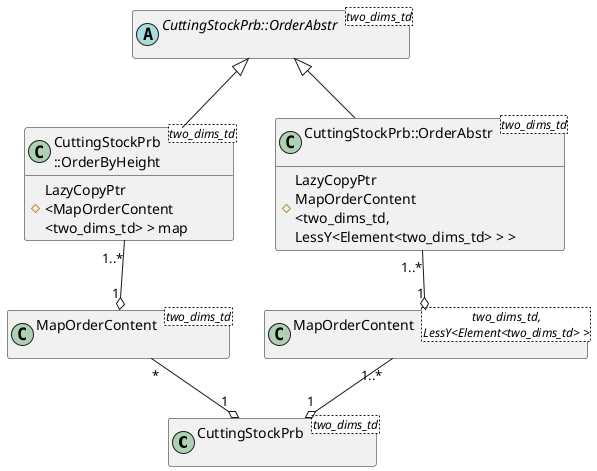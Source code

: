 {
  "sha1": "3zf2bbacuo0ieg8jpjhblopg1h1dxeo",
  "insertion": {
    "when": "2024-05-30T20:48:20.390Z",
    "user": "plantuml@gmail.com"
  }
}
@startuml
skinparam svek true
hide empty members
class "CuttingStockPrb\n<two_dims_td>" as csprob2dtd
abstract class "CuttingStockPrb::OrderAbstr\n<two_dims_td>" as orderabstr2dtd
class "CuttingStockPrb\n::OrderByHeight<two_dims_td>" as orderbyheight2dtd {
#LazyCopyPtr\n<MapOrderContent\n<two_dims_td> > map
}
class "CuttingStockPrb::OrderAbstr\n<two_dims_td>" as orderbywidth2dtd {
#LazyCopyPtr\nMapOrderContent\n<two_dims_td,\nLessY<Element<two_dims_td> > >
}
class "MapOrderContent\n<two_dims_td>" as contentx
class "MapOrderContent\n<two_dims_td,\nLessY<Element<two_dims_td> >>" as contenty
orderabstr2dtd <|-- orderbyheight2dtd
orderabstr2dtd <|-- orderbywidth2dtd
orderbyheight2dtd "1..*" --o "1" contentx
orderbywidth2dtd "1..*" --o "1" contenty
contentx "*" --o "1" csprob2dtd
contenty "1..*" --o "1" csprob2dtd
@enduml

